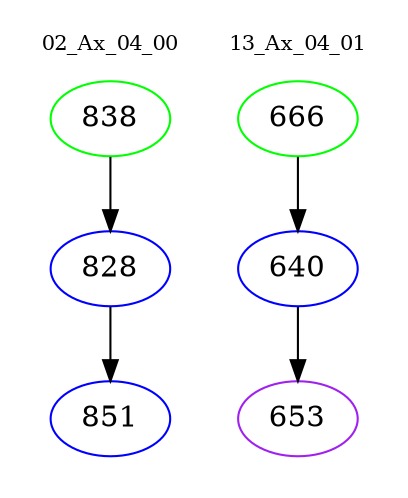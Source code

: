 digraph{
subgraph cluster_0 {
color = white
label = "02_Ax_04_00";
fontsize=10;
T0_838 [label="838", color="green"]
T0_838 -> T0_828 [color="black"]
T0_828 [label="828", color="blue"]
T0_828 -> T0_851 [color="black"]
T0_851 [label="851", color="blue"]
}
subgraph cluster_1 {
color = white
label = "13_Ax_04_01";
fontsize=10;
T1_666 [label="666", color="green"]
T1_666 -> T1_640 [color="black"]
T1_640 [label="640", color="blue"]
T1_640 -> T1_653 [color="black"]
T1_653 [label="653", color="purple"]
}
}
